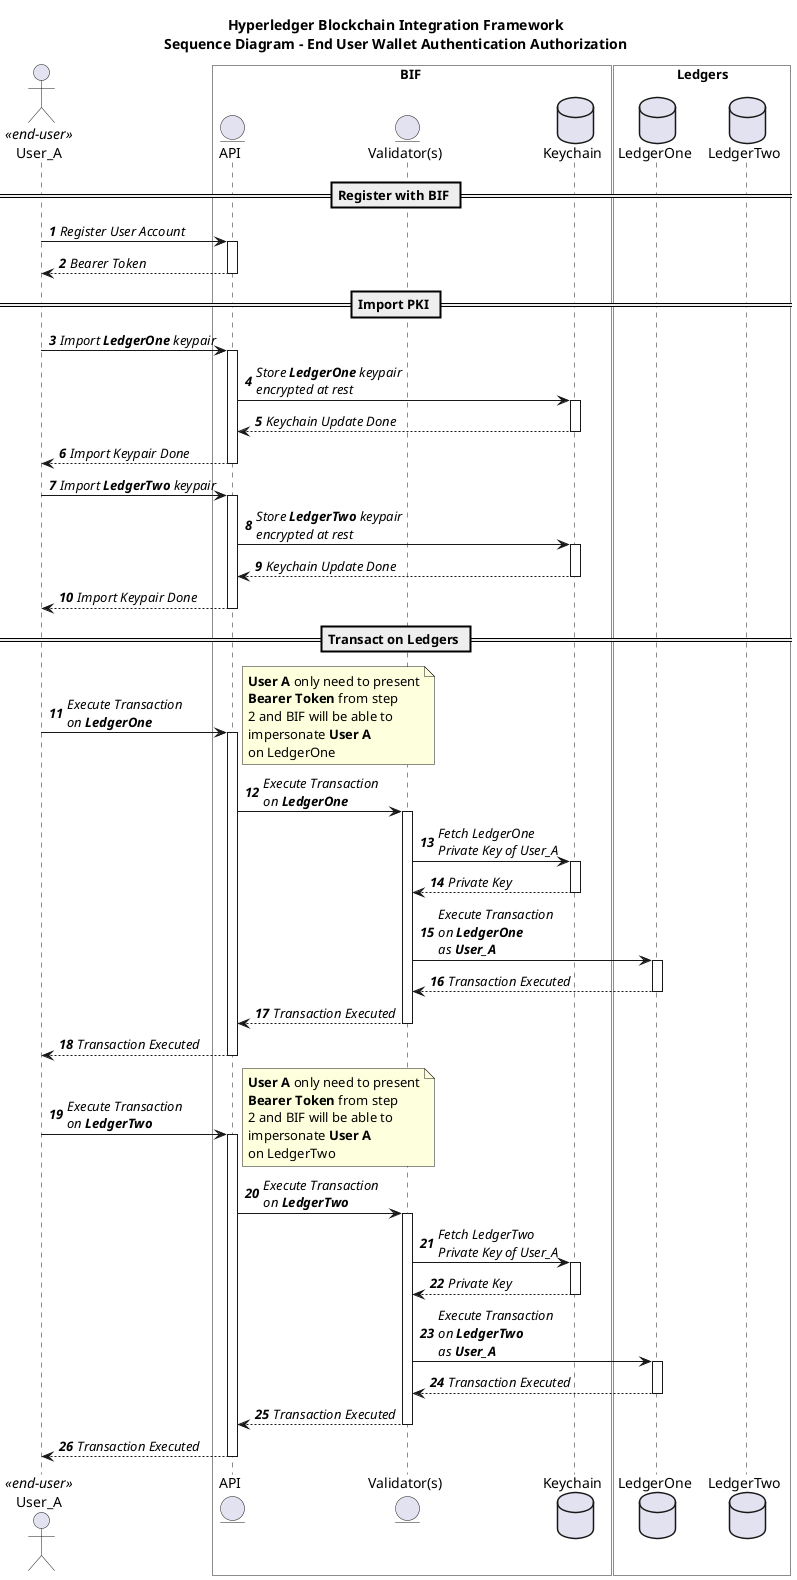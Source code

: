 @startuml Sequence Diagram - End User Wallet Authentication Authorization

skinparam ArrowFontStyle italic

title Hyperledger Blockchain Integration Framework\nSequence Diagram - End User Wallet Authentication Authorization

actor User_A as a <<end-user>>

box BIF #White
entity "API" as api
entity "Validator(s)" as v
database "Keychain" as k
end box

box "Ledgers" #White
database LedgerOne as d1
database LedgerTwo as d2
end box

autoactivate on
autonumber

== Register with BIF ==

a -> api: Register User Account
return Bearer Token

== Import PKI ==

a -> api: Import **LedgerOne** keypair
  api -> k: Store **LedgerOne** keypair\nencrypted at rest
  return Keychain Update Done
return Import Keypair Done

a -> api: Import **LedgerTwo** keypair
  api -> k: Store **LedgerTwo** keypair\nencrypted at rest
  return Keychain Update Done
return Import Keypair Done

== Transact on Ledgers ==

a -> api: Execute Transaction\non **LedgerOne**
note right
**User A** only need to present
**Bearer Token** from step
2 and BIF will be able to
impersonate **User A**
on LedgerOne
end note
  api -> v: Execute Transaction\non **LedgerOne**

    v -> k: Fetch LedgerOne\nPrivate Key of User_A
    return Private Key

    v -> d1: Execute Transaction\non **LedgerOne**\nas **User_A**
    return Transaction Executed
  return Transaction Executed
return Transaction Executed

a -> api: Execute Transaction\non **LedgerTwo**
note right
**User A** only need to present
**Bearer Token** from step
2 and BIF will be able to
impersonate **User A**
on LedgerTwo
end note
  api -> v: Execute Transaction\non **LedgerTwo**

    v -> k: Fetch LedgerTwo\nPrivate Key of User_A
    return Private Key

    v -> d1: Execute Transaction\non **LedgerTwo**\nas **User_A**
    return Transaction Executed
  return Transaction Executed
return Transaction Executed

@enduml